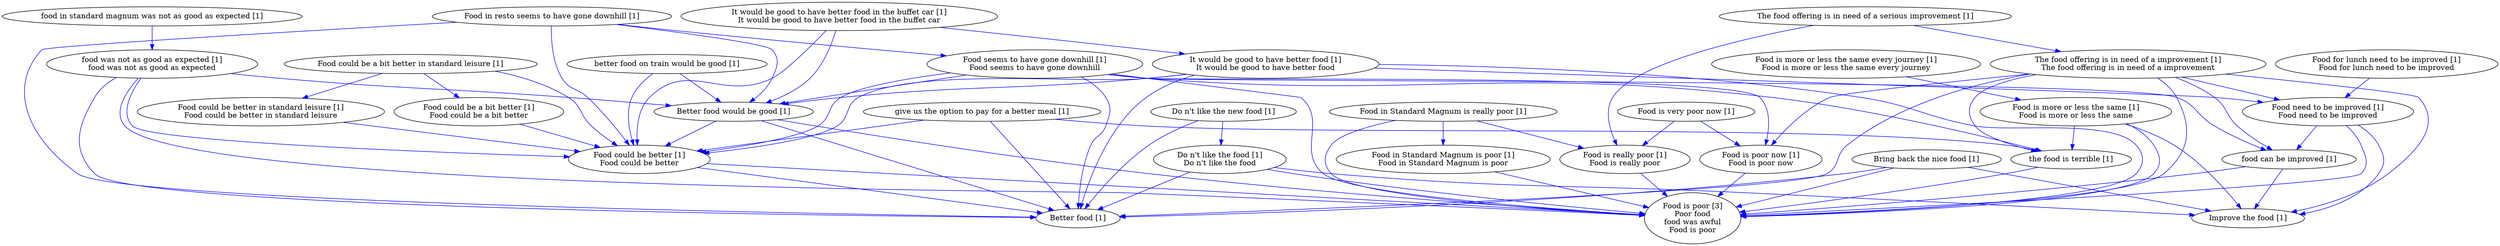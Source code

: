 digraph collapsedGraph {
"Food is poor [3]\nPoor food\nfood was awful\nFood is poor""Better food [1]""Better food would be good [1]""Bring back the nice food [1]""Do n't like the new food [1]""Do n't like the food [1]\nDo n't like the food""Food could be a bit better in standard leisure [1]""Food could be better in standard leisure [1]\nFood could be better in standard leisure""Food could be better [1]\nFood could be better""Food could be a bit better [1]\nFood could be a bit better""Food for lunch need to be improved [1]\nFood for lunch need to be improved""Food need to be improved [1]\nFood need to be improved""Food in Standard Magnum is really poor [1]""Food in Standard Magnum is poor [1]\nFood in Standard Magnum is poor""Food is really poor [1]\nFood is really poor""Food in resto seems to have gone downhill [1]""Food seems to have gone downhill [1]\nFood seems to have gone downhill""Food is more or less the same every journey [1]\nFood is more or less the same every journey""Food is more or less the same [1]\nFood is more or less the same""Food is very poor now [1]""Food is poor now [1]\nFood is poor now""Improve the food [1]""It would be good to have better food in the buffet car [1]\nIt would be good to have better food in the buffet car""It would be good to have better food [1]\nIt would be good to have better food""The food offering is in need of a serious improvement [1]""The food offering is in need of a improvement [1]\nThe food offering is in need of a improvement""better food on train would be good [1]""food can be improved [1]""food in standard magnum was not as good as expected [1]""food was not as good as expected [1]\nfood was not as good as expected""give us the option to pay for a better meal [1]""the food is terrible [1]""Better food would be good [1]" -> "Better food [1]" [color=blue]
"Bring back the nice food [1]" -> "Better food [1]" [color=blue]
"Do n't like the new food [1]" -> "Do n't like the food [1]\nDo n't like the food" [color=blue]
"Do n't like the food [1]\nDo n't like the food" -> "Better food [1]" [color=blue]
"Do n't like the new food [1]" -> "Better food [1]" [color=blue]
"Food could be a bit better in standard leisure [1]" -> "Food could be better in standard leisure [1]\nFood could be better in standard leisure" [color=blue]
"Food could be better in standard leisure [1]\nFood could be better in standard leisure" -> "Food could be better [1]\nFood could be better" [color=blue]
"Food could be a bit better in standard leisure [1]" -> "Food could be a bit better [1]\nFood could be a bit better" [color=blue]
"Food could be a bit better [1]\nFood could be a bit better" -> "Food could be better [1]\nFood could be better" [color=blue]
"Food could be a bit better in standard leisure [1]" -> "Food could be better [1]\nFood could be better" [color=blue]
"Better food would be good [1]" -> "Food could be better [1]\nFood could be better" [color=blue]
"Food could be better [1]\nFood could be better" -> "Better food [1]" [color=blue]
"Food for lunch need to be improved [1]\nFood for lunch need to be improved" -> "Food need to be improved [1]\nFood need to be improved" [color=blue]
"Food in Standard Magnum is really poor [1]" -> "Food in Standard Magnum is poor [1]\nFood in Standard Magnum is poor" [color=blue]
"Food in Standard Magnum is poor [1]\nFood in Standard Magnum is poor" -> "Food is poor [3]\nPoor food\nfood was awful\nFood is poor" [color=blue]
"Food in Standard Magnum is really poor [1]" -> "Food is really poor [1]\nFood is really poor" [color=blue]
"Food is really poor [1]\nFood is really poor" -> "Food is poor [3]\nPoor food\nfood was awful\nFood is poor" [color=blue]
"Food in Standard Magnum is really poor [1]" -> "Food is poor [3]\nPoor food\nfood was awful\nFood is poor" [color=blue]
"Food could be better [1]\nFood could be better" -> "Food is poor [3]\nPoor food\nfood was awful\nFood is poor" [color=blue]
"Food need to be improved [1]\nFood need to be improved" -> "Food is poor [3]\nPoor food\nfood was awful\nFood is poor" [color=blue]
"Food in resto seems to have gone downhill [1]" -> "Food seems to have gone downhill [1]\nFood seems to have gone downhill" [color=blue]
"Food seems to have gone downhill [1]\nFood seems to have gone downhill" -> "Food could be better [1]\nFood could be better" [color=blue]
"Food seems to have gone downhill [1]\nFood seems to have gone downhill" -> "Better food would be good [1]" [color=blue]
"Food seems to have gone downhill [1]\nFood seems to have gone downhill" -> "Better food [1]" [color=blue]
"Food in resto seems to have gone downhill [1]" -> "Food could be better [1]\nFood could be better" [color=blue]
"Food in resto seems to have gone downhill [1]" -> "Better food would be good [1]" [color=blue]
"Food in resto seems to have gone downhill [1]" -> "Better food [1]" [color=blue]
"Food is more or less the same every journey [1]\nFood is more or less the same every journey" -> "Food is more or less the same [1]\nFood is more or less the same" [color=blue]
"Food is more or less the same [1]\nFood is more or less the same" -> "Food is poor [3]\nPoor food\nfood was awful\nFood is poor" [color=blue]
"Food is very poor now [1]" -> "Food is poor now [1]\nFood is poor now" [color=blue]
"Food seems to have gone downhill [1]\nFood seems to have gone downhill" -> "Food is poor now [1]\nFood is poor now" [color=blue]
"Food is very poor now [1]" -> "Food is really poor [1]\nFood is really poor" [color=blue]
"Food need to be improved [1]\nFood need to be improved" -> "Improve the food [1]" [color=blue]
"Food is more or less the same [1]\nFood is more or less the same" -> "Improve the food [1]" [color=blue]
"Bring back the nice food [1]" -> "Improve the food [1]" [color=blue]
"Do n't like the food [1]\nDo n't like the food" -> "Improve the food [1]" [color=blue]
"It would be good to have better food in the buffet car [1]\nIt would be good to have better food in the buffet car" -> "It would be good to have better food [1]\nIt would be good to have better food" [color=blue]
"It would be good to have better food [1]\nIt would be good to have better food" -> "Food could be better [1]\nFood could be better" [color=blue]
"It would be good to have better food [1]\nIt would be good to have better food" -> "Better food would be good [1]" [color=blue]
"It would be good to have better food [1]\nIt would be good to have better food" -> "Food need to be improved [1]\nFood need to be improved" [color=blue]
"It would be good to have better food [1]\nIt would be good to have better food" -> "Better food [1]" [color=blue]
"It would be good to have better food in the buffet car [1]\nIt would be good to have better food in the buffet car" -> "Food could be better [1]\nFood could be better" [color=blue]
"It would be good to have better food in the buffet car [1]\nIt would be good to have better food in the buffet car" -> "Better food would be good [1]" [color=blue]
"It would be good to have better food [1]\nIt would be good to have better food" -> "Food is poor [3]\nPoor food\nfood was awful\nFood is poor" [color=blue]
"Food seems to have gone downhill [1]\nFood seems to have gone downhill" -> "Food is poor [3]\nPoor food\nfood was awful\nFood is poor" [color=blue]
"Bring back the nice food [1]" -> "Food is poor [3]\nPoor food\nfood was awful\nFood is poor" [color=blue]
"Do n't like the food [1]\nDo n't like the food" -> "Food is poor [3]\nPoor food\nfood was awful\nFood is poor" [color=blue]
"Better food would be good [1]" -> "Food is poor [3]\nPoor food\nfood was awful\nFood is poor" [color=blue]
"The food offering is in need of a serious improvement [1]" -> "The food offering is in need of a improvement [1]\nThe food offering is in need of a improvement" [color=blue]
"The food offering is in need of a improvement [1]\nThe food offering is in need of a improvement" -> "Improve the food [1]" [color=blue]
"The food offering is in need of a serious improvement [1]" -> "Food is really poor [1]\nFood is really poor" [color=blue]
"The food offering is in need of a improvement [1]\nThe food offering is in need of a improvement" -> "Food is poor now [1]\nFood is poor now" [color=blue]
"The food offering is in need of a improvement [1]\nThe food offering is in need of a improvement" -> "Better food [1]" [color=blue]
"The food offering is in need of a improvement [1]\nThe food offering is in need of a improvement" -> "Food need to be improved [1]\nFood need to be improved" [color=blue]
"The food offering is in need of a improvement [1]\nThe food offering is in need of a improvement" -> "Food is poor [3]\nPoor food\nfood was awful\nFood is poor" [color=blue]
"better food on train would be good [1]" -> "Better food would be good [1]" [color=blue]
"better food on train would be good [1]" -> "Food could be better [1]\nFood could be better" [color=blue]
"Food seems to have gone downhill [1]\nFood seems to have gone downhill" -> "food can be improved [1]" [color=blue]
"food can be improved [1]" -> "Improve the food [1]" [color=blue]
"Food need to be improved [1]\nFood need to be improved" -> "food can be improved [1]" [color=blue]
"The food offering is in need of a improvement [1]\nThe food offering is in need of a improvement" -> "food can be improved [1]" [color=blue]
"food in standard magnum was not as good as expected [1]" -> "food was not as good as expected [1]\nfood was not as good as expected" [color=blue]
"food was not as good as expected [1]\nfood was not as good as expected" -> "Food could be better [1]\nFood could be better" [color=blue]
"food was not as good as expected [1]\nfood was not as good as expected" -> "Better food would be good [1]" [color=blue]
"food was not as good as expected [1]\nfood was not as good as expected" -> "Better food [1]" [color=blue]
"food was not as good as expected [1]\nfood was not as good as expected" -> "Food is poor [3]\nPoor food\nfood was awful\nFood is poor" [color=blue]
"food can be improved [1]" -> "Food is poor [3]\nPoor food\nfood was awful\nFood is poor" [color=blue]
"Food is poor now [1]\nFood is poor now" -> "Food is poor [3]\nPoor food\nfood was awful\nFood is poor" [color=blue]
"give us the option to pay for a better meal [1]" -> "Food could be better [1]\nFood could be better" [color=blue]
"give us the option to pay for a better meal [1]" -> "Better food [1]" [color=blue]
"Food seems to have gone downhill [1]\nFood seems to have gone downhill" -> "the food is terrible [1]" [color=blue]
"the food is terrible [1]" -> "Food is poor [3]\nPoor food\nfood was awful\nFood is poor" [color=blue]
"Food is more or less the same [1]\nFood is more or less the same" -> "the food is terrible [1]" [color=blue]
"give us the option to pay for a better meal [1]" -> "the food is terrible [1]" [color=blue]
"The food offering is in need of a improvement [1]\nThe food offering is in need of a improvement" -> "the food is terrible [1]" [color=blue]
}